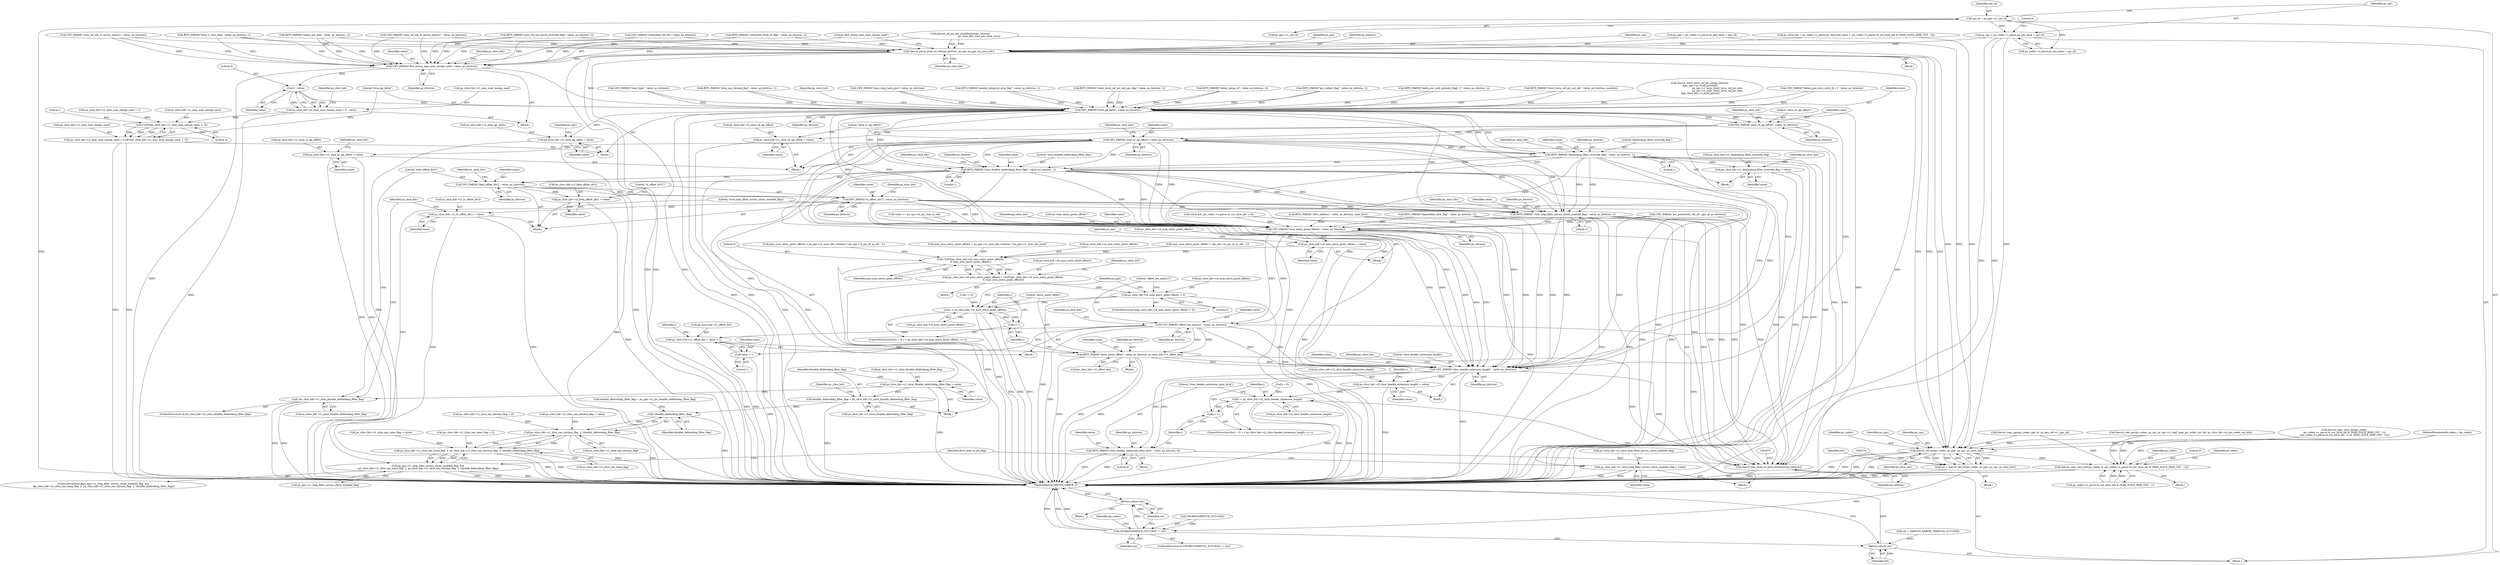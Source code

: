 digraph "0_Android_7c9be319a279654e55a6d757265f88c61a16a4d5@integer" {
"1000276" [label="(Call,ps_sps = ps_codec->s_parse.ps_sps_base + sps_id)"];
"1000271" [label="(Call,sps_id = ps_pps->i1_sps_id)"];
"1001444" [label="(Call,ihevcd_parse_pred_wt_ofst(ps_bitstrm, ps_sps, ps_pps, ps_slice_hdr))"];
"1001449" [label="(Call,UEV_PARSE(\"five_minus_max_num_merge_cand\", value, ps_bitstrm))"];
"1001457" [label="(Call,5 - value)"];
"1001453" [label="(Call,ps_slice_hdr->i1_max_num_merge_cand = 5 - value)"];
"1001464" [label="(Call,CLIP3(ps_slice_hdr->i1_max_num_merge_cand, 1, 5))"];
"1001460" [label="(Call,ps_slice_hdr->i1_max_num_merge_cand = CLIP3(ps_slice_hdr->i1_max_num_merge_cand, 1, 5))"];
"1001470" [label="(Call,SEV_PARSE(\"slice_qp_delta\", value, ps_bitstrm))"];
"1001474" [label="(Call,ps_slice_hdr->i1_slice_qp_delta = value)"];
"1001484" [label="(Call,SEV_PARSE(\"slice_cb_qp_offset\", value, ps_bitstrm))"];
"1001488" [label="(Call,ps_slice_hdr->i1_slice_cb_qp_offset = value)"];
"1001493" [label="(Call,SEV_PARSE(\"slice_cr_qp_offset\", value, ps_bitstrm))"];
"1001497" [label="(Call,ps_slice_hdr->i1_slice_cr_qp_offset = value)"];
"1001543" [label="(Call,BITS_PARSE(\"deblocking_filter_override_flag\", value, ps_bitstrm, 1))"];
"1001548" [label="(Call,ps_slice_hdr->i1_deblocking_filter_override_flag = value)"];
"1001558" [label="(Call,BITS_PARSE(\"slice_disable_deblocking_filter_flag\", value, ps_bitstrm, 1))"];
"1001563" [label="(Call,ps_slice_hdr->i1_slice_disable_deblocking_filter_flag = value)"];
"1001568" [label="(Call,disable_deblocking_filter_flag = ps_slice_hdr->i1_slice_disable_deblocking_filter_flag)"];
"1001617" [label="(Call,!disable_deblocking_filter_flag)"];
"1001613" [label="(Call,ps_slice_hdr->i1_slice_sao_chroma_flag  || !disable_deblocking_filter_flag)"];
"1001609" [label="(Call,ps_slice_hdr->i1_slice_sao_luma_flag  ||  ps_slice_hdr->i1_slice_sao_chroma_flag  || !disable_deblocking_filter_flag)"];
"1001605" [label="(Call,ps_pps->i1_loop_filter_across_slices_enabled_flag  &&\n (ps_slice_hdr->i1_slice_sao_luma_flag  ||  ps_slice_hdr->i1_slice_sao_chroma_flag  || !disable_deblocking_filter_flag))"];
"1001574" [label="(Call,!ps_slice_hdr->i1_slice_disable_deblocking_filter_flag)"];
"1001579" [label="(Call,SEV_PARSE(\"beta_offset_div2\", value, ps_bitstrm))"];
"1001583" [label="(Call,ps_slice_hdr->i1_beta_offset_div2 = value)"];
"1001588" [label="(Call,SEV_PARSE(\"tc_offset_div2\", value, ps_bitstrm))"];
"1001592" [label="(Call,ps_slice_hdr->i1_tc_offset_div2 = value)"];
"1001620" [label="(Call,BITS_PARSE(\"slice_loop_filter_across_slices_enabled_flag\", value, ps_bitstrm, 1))"];
"1001625" [label="(Call,ps_slice_hdr->i1_slice_loop_filter_across_slices_enabled_flag = value)"];
"1001937" [label="(Call,UEV_PARSE(\"num_entry_point_offsets\", value, ps_bitstrm))"];
"1001941" [label="(Call,ps_slice_hdr->i4_num_entry_point_offsets = value)"];
"1001996" [label="(Call,CLIP3(ps_slice_hdr->i4_num_entry_point_offsets,\n 0, max_num_entry_point_offsets))"];
"1001992" [label="(Call,ps_slice_hdr->i4_num_entry_point_offsets = CLIP3(ps_slice_hdr->i4_num_entry_point_offsets,\n 0, max_num_entry_point_offsets))"];
"1002003" [label="(Call,ps_slice_hdr->i4_num_entry_point_offsets > 0)"];
"1002024" [label="(Call,i < ps_slice_hdr->i4_num_entry_point_offsets)"];
"1002029" [label="(Call,i++)"];
"1002009" [label="(Call,UEV_PARSE(\"offset_len_minus1\", value, ps_bitstrm))"];
"1002013" [label="(Call,ps_slice_hdr->i1_offset_len = value + 1)"];
"1002032" [label="(Call,BITS_PARSE(\"entry_point_offset\", value, ps_bitstrm, ps_slice_hdr->i1_offset_len))"];
"1002044" [label="(Call,UEV_PARSE(\"slice_header_extension_length\", value, ps_bitstrm))"];
"1002048" [label="(Call,ps_slice_hdr->i2_slice_header_extension_length = value)"];
"1002057" [label="(Call,i < ps_slice_hdr->i2_slice_header_extension_length)"];
"1002062" [label="(Call,i++)"];
"1002065" [label="(Call,BITS_PARSE(\"slice_header_extension_data_byte\", value, ps_bitstrm, 8))"];
"1002070" [label="(Call,ihevcd_bits_flush_to_byte_boundary(ps_bitstrm))"];
"1002017" [label="(Call,value + 1)"];
"1002266" [label="(Call,ihevcd_ref_list(ps_codec, ps_pps, ps_sps, ps_slice_hdr))"];
"1002264" [label="(Call,ret = ihevcd_ref_list(ps_codec, ps_pps, ps_sps, ps_slice_hdr))"];
"1002272" [label="(Call,(WORD32)IHEVCD_SUCCESS != ret)"];
"1002278" [label="(Return,return ret;)"];
"1002683" [label="(Return,return ret;)"];
"1002583" [label="(Call,ihevcd_copy_slice_hdr(ps_codec, 0, (ps_codec->s_parse.i4_cur_slice_idx & (MAX_SLICE_HDR_CNT - 1))))"];
"1001498" [label="(Call,ps_slice_hdr->i1_slice_cr_qp_offset)"];
"1000594" [label="(Call,UEV_PARSE(\"slice_type\", value, ps_bitstrm))"];
"1001132" [label="(Call,BITS_PARSE(\"slice_sao_chroma_flag\", value, ps_bitstrm, 1))"];
"1002044" [label="(Call,UEV_PARSE(\"slice_header_extension_length\", value, ps_bitstrm))"];
"1002031" [label="(Block,)"];
"1001997" [label="(Call,ps_slice_hdr->i4_num_entry_point_offsets)"];
"1001561" [label="(Identifier,ps_bitstrm)"];
"1001993" [label="(Call,ps_slice_hdr->i4_num_entry_point_offsets)"];
"1001945" [label="(Identifier,value)"];
"1002271" [label="(ControlStructure,if ((WORD32)IHEVCD_SUCCESS != ret))"];
"1001483" [label="(Block,)"];
"1002046" [label="(Identifier,value)"];
"1001454" [label="(Call,ps_slice_hdr->i1_max_num_merge_cand)"];
"1001484" [label="(Call,SEV_PARSE(\"slice_cb_qp_offset\", value, ps_bitstrm))"];
"1000556" [label="(Block,)"];
"1001451" [label="(Identifier,value)"];
"1001496" [label="(Identifier,ps_bitstrm)"];
"1002272" [label="(Call,(WORD32)IHEVCD_SUCCESS != ret)"];
"1001448" [label="(Identifier,ps_slice_hdr)"];
"1001476" [label="(Identifier,ps_slice_hdr)"];
"1000134" [label="(Call,ret = (IHEVCD_ERROR_T)IHEVCD_SUCCESS)"];
"1001560" [label="(Identifier,value)"];
"1001112" [label="(Call,ps_slice_hdr->i1_slice_sao_chroma_flag = 0)"];
"1001627" [label="(Identifier,ps_slice_hdr)"];
"1002048" [label="(Call,ps_slice_hdr->i2_slice_header_extension_length = value)"];
"1001563" [label="(Call,ps_slice_hdr->i1_slice_disable_deblocking_filter_flag = value)"];
"1002050" [label="(Identifier,ps_slice_hdr)"];
"1002264" [label="(Call,ret = ihevcd_ref_list(ps_codec, ps_pps, ps_sps, ps_slice_hdr))"];
"1000265" [label="(Call,ihevcd_copy_pps(ps_codec, pps_id, ps_pps_ref->i1_pps_id))"];
"1001291" [label="(Call,ihevcd_ref_pic_list_modification(ps_bitstrm,\n                                                 ps_slice_hdr, num_poc_total_curr))"];
"1002032" [label="(Call,BITS_PARSE(\"entry_point_offset\", value, ps_bitstrm, ps_slice_hdr->i1_offset_len))"];
"1002066" [label="(Literal,\"slice_header_extension_data_byte\")"];
"1001617" [label="(Call,!disable_deblocking_filter_flag)"];
"1002014" [label="(Call,ps_slice_hdr->i1_offset_len)"];
"1001543" [label="(Call,BITS_PARSE(\"deblocking_filter_override_flag\", value, ps_bitstrm, 1))"];
"1002058" [label="(Identifier,i)"];
"1001592" [label="(Call,ps_slice_hdr->i1_tc_offset_div2 = value)"];
"1001940" [label="(Identifier,ps_bitstrm)"];
"1001633" [label="(Identifier,first_slice_in_pic_flag)"];
"1001318" [label="(Call,BITS_PARSE(\"mvd_l1_zero_flag\", value, ps_bitstrm, 1))"];
"1002263" [label="(Block,)"];
"1001559" [label="(Literal,\"slice_disable_deblocking_filter_flag\")"];
"1002047" [label="(Identifier,ps_bitstrm)"];
"1002065" [label="(Call,BITS_PARSE(\"slice_header_extension_data_byte\", value, ps_bitstrm, 8))"];
"1001674" [label="(Call,ihevcd_calc_poc(ps_codec, ps_nal, ps_sps->i1_log2_max_pic_order_cnt_lsb, ps_slice_hdr->i4_pic_order_cnt_lsb))"];
"1001471" [label="(Literal,\"slice_qp_delta\")"];
"1002021" [label="(Call,i = 0)"];
"1002018" [label="(Identifier,value)"];
"1001449" [label="(Call,UEV_PARSE(\"five_minus_max_num_merge_cand\", value, ps_bitstrm))"];
"1001587" [label="(Identifier,value)"];
"1002276" [label="(Identifier,ret)"];
"1001613" [label="(Call,ps_slice_hdr->i1_slice_sao_chroma_flag  || !disable_deblocking_filter_flag)"];
"1001582" [label="(Identifier,ps_bitstrm)"];
"1001184" [label="(Block,)"];
"1001475" [label="(Call,ps_slice_hdr->i1_slice_qp_delta)"];
"1001501" [label="(Identifier,value)"];
"1001465" [label="(Call,ps_slice_hdr->i1_max_num_merge_cand)"];
"1002034" [label="(Identifier,value)"];
"1001444" [label="(Call,ihevcd_parse_pred_wt_ofst(ps_bitstrm, ps_sps, ps_pps, ps_slice_hdr))"];
"1000130" [label="(MethodParameterIn,codec_t *ps_codec)"];
"1001462" [label="(Identifier,ps_slice_hdr)"];
"1001445" [label="(Identifier,ps_bitstrm)"];
"1000222" [label="(Call,ps_pps = ps_codec->s_parse.ps_pps_base + pps_id)"];
"1000859" [label="(Call,UEV_PARSE(\"num_long_term_pics\", value, ps_bitstrm))"];
"1001549" [label="(Call,ps_slice_hdr->i1_deblocking_filter_override_flag)"];
"1001583" [label="(Call,ps_slice_hdr->i1_beta_offset_div2 = value)"];
"1001493" [label="(Call,SEV_PARSE(\"slice_cr_qp_offset\", value, ps_bitstrm))"];
"1001609" [label="(Call,ps_slice_hdr->i1_slice_sao_luma_flag  ||  ps_slice_hdr->i1_slice_sao_chroma_flag  || !disable_deblocking_filter_flag)"];
"1001584" [label="(Call,ps_slice_hdr->i1_beta_offset_div2)"];
"1002269" [label="(Identifier,ps_sps)"];
"1002045" [label="(Literal,\"slice_header_extension_length\")"];
"1001453" [label="(Call,ps_slice_hdr->i1_max_num_merge_cand = 5 - value)"];
"1000399" [label="(Call,ps_slice_hdr = ps_codec->s_parse.ps_slice_hdr_base + (ps_codec->s_parse.i4_cur_slice_idx & (MAX_SLICE_HDR_CNT - 1)))"];
"1001481" [label="(Identifier,ps_pps)"];
"1001946" [label="(Block,)"];
"1002070" [label="(Call,ihevcd_bits_flush_to_byte_boundary(ps_bitstrm))"];
"1002026" [label="(Call,ps_slice_hdr->i4_num_entry_point_offsets)"];
"1002002" [label="(ControlStructure,if(ps_slice_hdr->i4_num_entry_point_offsets > 0))"];
"1002029" [label="(Call,i++)"];
"1002012" [label="(Identifier,ps_bitstrm)"];
"1001487" [label="(Identifier,ps_bitstrm)"];
"1001097" [label="(Call,BITS_PARSE(\"enable_temporal_mvp_flag\", value, ps_bitstrm, 1))"];
"1001594" [label="(Identifier,ps_slice_hdr)"];
"1002017" [label="(Call,value + 1)"];
"1002267" [label="(Identifier,ps_codec)"];
"1001470" [label="(Call,SEV_PARSE(\"slice_qp_delta\", value, ps_bitstrm))"];
"1001943" [label="(Identifier,ps_slice_hdr)"];
"1001555" [label="(Identifier,ps_slice_hdr)"];
"1001985" [label="(Call,max_num_entry_point_offsets = (ps_sps->i2_pic_ht_in_ctb - 1))"];
"1001557" [label="(Block,)"];
"1002005" [label="(Identifier,ps_slice_hdr)"];
"1001938" [label="(Literal,\"num_entry_point_offsets\")"];
"1001548" [label="(Call,ps_slice_hdr->i1_deblocking_filter_override_flag = value)"];
"1001951" [label="(Identifier,ps_pps)"];
"1001580" [label="(Literal,\"beta_offset_div2\")"];
"1001937" [label="(Call,UEV_PARSE(\"num_entry_point_offsets\", value, ps_bitstrm))"];
"1001552" [label="(Identifier,value)"];
"1002009" [label="(Call,UEV_PARSE(\"offset_len_minus1\", value, ps_bitstrm))"];
"1001618" [label="(Identifier,disable_deblocking_filter_flag)"];
"1002270" [label="(Identifier,ps_slice_hdr)"];
"1001499" [label="(Identifier,ps_slice_hdr)"];
"1001546" [label="(Identifier,ps_bitstrm)"];
"1001544" [label="(Literal,\"deblocking_filter_override_flag\")"];
"1000276" [label="(Call,ps_sps = ps_codec->s_parse.ps_sps_base + sps_id)"];
"1002064" [label="(Block,)"];
"1000696" [label="(Call,BITS_PARSE(\"short_term_ref_pic_set_sps_flag\", value, ps_bitstrm, 1))"];
"1002030" [label="(Identifier,i)"];
"1001942" [label="(Call,ps_slice_hdr->i4_num_entry_point_offsets)"];
"1001996" [label="(Call,CLIP3(ps_slice_hdr->i4_num_entry_point_offsets,\n 0, max_num_entry_point_offsets))"];
"1002053" [label="(ControlStructure,for(i = 0; i < ps_slice_hdr->i2_slice_header_extension_length; i++))"];
"1000210" [label="(Call,UEV_PARSE(\"pic_parameter_set_id\", pps_id, ps_bitstrm))"];
"1001474" [label="(Call,ps_slice_hdr->i1_slice_qp_delta = value)"];
"1002010" [label="(Literal,\"offset_len_minus1\")"];
"1001492" [label="(Identifier,value)"];
"1002265" [label="(Identifier,ret)"];
"1001473" [label="(Identifier,ps_bitstrm)"];
"1002033" [label="(Literal,\"entry_point_offset\")"];
"1001547" [label="(Literal,1)"];
"1001591" [label="(Identifier,ps_bitstrm)"];
"1002273" [label="(Call,(WORD32)IHEVCD_SUCCESS)"];
"1002008" [label="(Block,)"];
"1001450" [label="(Literal,\"five_minus_max_num_merge_cand\")"];
"1001606" [label="(Call,ps_pps->i1_loop_filter_across_slices_enabled_flag)"];
"1001107" [label="(Call,ps_slice_hdr->i1_slice_sao_luma_flag = 0)"];
"1001624" [label="(Literal,1)"];
"1000278" [label="(Call,ps_codec->s_parse.ps_sps_base + sps_id)"];
"1001626" [label="(Call,ps_slice_hdr->i1_slice_loop_filter_across_slices_enabled_flag)"];
"1002068" [label="(Identifier,ps_bitstrm)"];
"1001200" [label="(Call,UEV_PARSE(\"num_ref_idx_l0_active_minus1\", value, ps_bitstrm))"];
"1001185" [label="(Call,BITS_PARSE(\"num_ref_idx_active_override_flag\", value, ps_bitstrm, 1))"];
"1001574" [label="(Call,!ps_slice_hdr->i1_slice_disable_deblocking_filter_flag)"];
"1000661" [label="(Call,BITS_PARSE(\"colour_plane_id\", value, ps_bitstrm, 2))"];
"1001490" [label="(Identifier,ps_slice_hdr)"];
"1002583" [label="(Call,ihevcd_copy_slice_hdr(ps_codec, 0, (ps_codec->s_parse.i4_cur_slice_idx & (MAX_SLICE_HDR_CNT - 1))))"];
"1001569" [label="(Identifier,disable_deblocking_filter_flag)"];
"1001127" [label="(Call,ps_slice_hdr->i1_slice_sao_luma_flag = value)"];
"1002003" [label="(Call,ps_slice_hdr->i4_num_entry_point_offsets > 0)"];
"1001625" [label="(Call,ps_slice_hdr->i1_slice_loop_filter_across_slices_enabled_flag = value)"];
"1001402" [label="(Call,UEV_PARSE(\"collocated_ref_idx\", value, ps_bitstrm))"];
"1001585" [label="(Identifier,ps_slice_hdr)"];
"1000639" [label="(Call,BITS_PARSE(\"pic_output_flag\", value, ps_bitstrm, 1))"];
"1002057" [label="(Call,i < ps_slice_hdr->i2_slice_header_extension_length)"];
"1002683" [label="(Return,return ret;)"];
"1002268" [label="(Identifier,ps_pps)"];
"1002684" [label="(Identifier,ret)"];
"1002001" [label="(Identifier,max_num_entry_point_offsets)"];
"1002013" [label="(Call,ps_slice_hdr->i1_offset_len = value + 1)"];
"1002036" [label="(Call,ps_slice_hdr->i1_offset_len)"];
"1002266" [label="(Call,ihevcd_ref_list(ps_codec, ps_pps, ps_sps, ps_slice_hdr))"];
"1002011" [label="(Identifier,value)"];
"1001620" [label="(Call,BITS_PARSE(\"slice_loop_filter_across_slices_enabled_flag\", value, ps_bitstrm, 1))"];
"1002035" [label="(Identifier,ps_bitstrm)"];
"1001459" [label="(Identifier,value)"];
"1001570" [label="(Call,ps_slice_hdr->i1_slice_disable_deblocking_filter_flag)"];
"1001604" [label="(ControlStructure,if(ps_pps->i1_loop_filter_across_slices_enabled_flag  &&\n (ps_slice_hdr->i1_slice_sao_luma_flag  ||  ps_slice_hdr->i1_slice_sao_chroma_flag  || !disable_deblocking_filter_flag)))"];
"1002004" [label="(Call,ps_slice_hdr->i4_num_entry_point_offsets)"];
"1002586" [label="(Call,ps_codec->s_parse.i4_cur_slice_idx & (MAX_SLICE_HDR_CNT - 1))"];
"1001452" [label="(Identifier,ps_bitstrm)"];
"1000987" [label="(Call,BITS_PARSE(\"delta_poc_msb_present_flag[ i ]\", value, ps_bitstrm, 1))"];
"1002279" [label="(Identifier,ret)"];
"1002574" [label="(Block,)"];
"1001455" [label="(Identifier,ps_slice_hdr)"];
"1000530" [label="(Call,BITS_PARSE(\"slice_address\", value, ps_bitstrm, num_bits))"];
"1002043" [label="(Block,)"];
"1001588" [label="(Call,SEV_PARSE(\"tc_offset_div2\", value, ps_bitstrm))"];
"1000273" [label="(Call,ps_pps->i1_sps_id)"];
"1001550" [label="(Identifier,ps_slice_hdr)"];
"1001446" [label="(Identifier,ps_sps)"];
"1002000" [label="(Literal,0)"];
"1001589" [label="(Literal,\"tc_offset_div2\")"];
"1002597" [label="(Identifier,ps_codec)"];
"1000277" [label="(Identifier,ps_sps)"];
"1001593" [label="(Call,ps_slice_hdr->i1_tc_offset_div2)"];
"1002007" [label="(Literal,0)"];
"1002071" [label="(Identifier,ps_bitstrm)"];
"1002063" [label="(Identifier,i)"];
"1002055" [label="(Identifier,i)"];
"1001564" [label="(Call,ps_slice_hdr->i1_slice_disable_deblocking_filter_flag)"];
"1002067" [label="(Identifier,value)"];
"1001941" [label="(Call,ps_slice_hdr->i4_num_entry_point_offsets = value)"];
"1002584" [label="(Identifier,ps_codec)"];
"1001469" [label="(Literal,5)"];
"1001558" [label="(Call,BITS_PARSE(\"slice_disable_deblocking_filter_flag\", value, ps_bitstrm, 1))"];
"1001575" [label="(Call,ps_slice_hdr->i1_slice_disable_deblocking_filter_flag)"];
"1000539" [label="(Call,value >= ps_sps->i4_pic_size_in_ctb)"];
"1000736" [label="(Call,BITS_PARSE(\"short_term_ref_pic_set_idx\", value, ps_bitstrm, numbits))"];
"1001528" [label="(Call,disable_deblocking_filter_flag = ps_pps->i1_pic_disable_deblocking_filter_flag)"];
"1001629" [label="(Identifier,value)"];
"1001468" [label="(Literal,1)"];
"1001478" [label="(Identifier,value)"];
"1001590" [label="(Identifier,value)"];
"1000271" [label="(Call,sps_id = ps_pps->i1_sps_id)"];
"1001992" [label="(Call,ps_slice_hdr->i4_num_entry_point_offsets = CLIP3(ps_slice_hdr->i4_num_entry_point_offsets,\n 0, max_num_entry_point_offsets))"];
"1002022" [label="(Identifier,i)"];
"1001443" [label="(Block,)"];
"1001622" [label="(Identifier,value)"];
"1001457" [label="(Call,5 - value)"];
"1001619" [label="(Block,)"];
"1001562" [label="(Literal,1)"];
"1001578" [label="(Block,)"];
"1001957" [label="(Call,max_num_entry_point_offsets = ps_pps->i1_num_tile_columns * (ps_sps->i2_pic_ht_in_ctb - 1))"];
"1001504" [label="(Identifier,ps_slice_hdr)"];
"1002024" [label="(Call,i < ps_slice_hdr->i4_num_entry_point_offsets)"];
"1002049" [label="(Call,ps_slice_hdr->i2_slice_header_extension_length)"];
"1001460" [label="(Call,ps_slice_hdr->i1_max_num_merge_cand = CLIP3(ps_slice_hdr->i1_max_num_merge_cand, 1, 5))"];
"1001939" [label="(Identifier,value)"];
"1002062" [label="(Call,i++)"];
"1002278" [label="(Return,return ret;)"];
"1002019" [label="(Literal,1)"];
"1000780" [label="(Call,ihevcd_short_term_ref_pic_set(ps_bitstrm,\n &ps_sps->as_stref_picset[0],\n                                              ps_sps->i1_num_short_term_ref_pic_sets,\n                                              ps_sps->i1_num_short_term_ref_pic_sets,\n &ps_slice_hdr->s_stref_picset))"];
"1001599" [label="(Identifier,ps_slice_hdr)"];
"1001568" [label="(Call,disable_deblocking_filter_flag = ps_slice_hdr->i1_slice_disable_deblocking_filter_flag)"];
"1001542" [label="(Block,)"];
"1002020" [label="(ControlStructure,for(i = 0; i < ps_slice_hdr->i4_num_entry_point_offsets; i++))"];
"1002025" [label="(Identifier,i)"];
"1002069" [label="(Literal,8)"];
"1002054" [label="(Call,i = 0)"];
"1001485" [label="(Literal,\"slice_cb_qp_offset\")"];
"1001565" [label="(Identifier,ps_slice_hdr)"];
"1001579" [label="(Call,SEV_PARSE(\"beta_offset_div2\", value, ps_bitstrm))"];
"1001137" [label="(Call,ps_slice_hdr->i1_slice_sao_chroma_flag = value)"];
"1001486" [label="(Identifier,value)"];
"1000272" [label="(Identifier,sps_id)"];
"1002041" [label="(Identifier,ps_pps)"];
"1001605" [label="(Call,ps_pps->i1_loop_filter_across_slices_enabled_flag  &&\n (ps_slice_hdr->i1_slice_sao_luma_flag  ||  ps_slice_hdr->i1_slice_sao_chroma_flag  || !disable_deblocking_filter_flag))"];
"1000289" [label="(Literal,0)"];
"1001013" [label="(Call,UEV_PARSE(\"delata_poc_msb_cycle_lt[ i ]\", value, ps_bitstrm))"];
"1001497" [label="(Call,ps_slice_hdr->i1_slice_cr_qp_offset = value)"];
"1001567" [label="(Identifier,value)"];
"1001489" [label="(Call,ps_slice_hdr->i1_slice_cb_qp_offset)"];
"1001576" [label="(Identifier,ps_slice_hdr)"];
"1002059" [label="(Call,ps_slice_hdr->i2_slice_header_extension_length)"];
"1001370" [label="(Call,BITS_PARSE(\"collocated_from_l0_flag\", value, ps_bitstrm, 1))"];
"1001338" [label="(Call,BITS_PARSE(\"cabac_init_flag\", value, ps_bitstrm, 1))"];
"1001573" [label="(ControlStructure,if(!ps_slice_hdr->i1_slice_disable_deblocking_filter_flag))"];
"1001472" [label="(Identifier,value)"];
"1001447" [label="(Identifier,ps_pps)"];
"1001623" [label="(Identifier,ps_bitstrm)"];
"1001545" [label="(Identifier,value)"];
"1002052" [label="(Identifier,value)"];
"1001621" [label="(Literal,\"slice_loop_filter_across_slices_enabled_flag\")"];
"1001614" [label="(Call,ps_slice_hdr->i1_slice_sao_chroma_flag)"];
"1002585" [label="(Literal,0)"];
"1001488" [label="(Call,ps_slice_hdr->i1_slice_cb_qp_offset = value)"];
"1002685" [label="(MethodReturn,IHEVCD_ERROR_T)"];
"1000440" [label="(Call,ihevcd_copy_slice_hdr(ps_codec,\n (ps_codec->s_parse.i4_cur_slice_idx & (MAX_SLICE_HDR_CNT - 1)),\n ((ps_codec->s_parse.i4_cur_slice_idx - 1) & (MAX_SLICE_HDR_CNT - 1))))"];
"1001494" [label="(Literal,\"slice_cr_qp_offset\")"];
"1000424" [label="(Call,BITS_PARSE(\"dependent_slice_flag\", value, ps_bitstrm, 1))"];
"1001610" [label="(Call,ps_slice_hdr->i1_slice_sao_luma_flag)"];
"1001581" [label="(Identifier,value)"];
"1001218" [label="(Call,UEV_PARSE(\"num_ref_idx_l1_active_minus1\", value, ps_bitstrm))"];
"1001461" [label="(Call,ps_slice_hdr->i1_max_num_merge_cand)"];
"1002282" [label="(Identifier,ps_codec)"];
"1001936" [label="(Block,)"];
"1002015" [label="(Identifier,ps_slice_hdr)"];
"1001464" [label="(Call,CLIP3(ps_slice_hdr->i1_max_num_merge_cand, 1, 5))"];
"1001142" [label="(Call,ps_slice_hdr->i1_max_num_merge_cand = 1)"];
"1001974" [label="(Call,max_num_entry_point_offsets = ps_pps->i1_num_tile_columns * ps_pps->i1_num_tile_rows)"];
"1001495" [label="(Identifier,value)"];
"1001596" [label="(Identifier,value)"];
"1001458" [label="(Literal,5)"];
"1000132" [label="(Block,)"];
"1000430" [label="(Call,value && (ps_codec->s_parse.i4_cur_slice_idx > 0))"];
"1002277" [label="(Block,)"];
"1000276" -> "1000132"  [label="AST: "];
"1000276" -> "1000278"  [label="CFG: "];
"1000277" -> "1000276"  [label="AST: "];
"1000278" -> "1000276"  [label="AST: "];
"1000289" -> "1000276"  [label="CFG: "];
"1000276" -> "1002685"  [label="DDG: "];
"1000276" -> "1002685"  [label="DDG: "];
"1000271" -> "1000276"  [label="DDG: "];
"1000276" -> "1001444"  [label="DDG: "];
"1000276" -> "1002266"  [label="DDG: "];
"1000271" -> "1000132"  [label="AST: "];
"1000271" -> "1000273"  [label="CFG: "];
"1000272" -> "1000271"  [label="AST: "];
"1000273" -> "1000271"  [label="AST: "];
"1000277" -> "1000271"  [label="CFG: "];
"1000271" -> "1002685"  [label="DDG: "];
"1000271" -> "1000278"  [label="DDG: "];
"1001444" -> "1001443"  [label="AST: "];
"1001444" -> "1001448"  [label="CFG: "];
"1001445" -> "1001444"  [label="AST: "];
"1001446" -> "1001444"  [label="AST: "];
"1001447" -> "1001444"  [label="AST: "];
"1001448" -> "1001444"  [label="AST: "];
"1001450" -> "1001444"  [label="CFG: "];
"1001444" -> "1002685"  [label="DDG: "];
"1001444" -> "1002685"  [label="DDG: "];
"1001444" -> "1002685"  [label="DDG: "];
"1001444" -> "1002685"  [label="DDG: "];
"1001218" -> "1001444"  [label="DDG: "];
"1001402" -> "1001444"  [label="DDG: "];
"1001185" -> "1001444"  [label="DDG: "];
"1001370" -> "1001444"  [label="DDG: "];
"1001318" -> "1001444"  [label="DDG: "];
"1001338" -> "1001444"  [label="DDG: "];
"1001200" -> "1001444"  [label="DDG: "];
"1001291" -> "1001444"  [label="DDG: "];
"1001291" -> "1001444"  [label="DDG: "];
"1000222" -> "1001444"  [label="DDG: "];
"1000399" -> "1001444"  [label="DDG: "];
"1001444" -> "1001449"  [label="DDG: "];
"1001444" -> "1002266"  [label="DDG: "];
"1001444" -> "1002266"  [label="DDG: "];
"1001444" -> "1002266"  [label="DDG: "];
"1001449" -> "1001184"  [label="AST: "];
"1001449" -> "1001452"  [label="CFG: "];
"1001450" -> "1001449"  [label="AST: "];
"1001451" -> "1001449"  [label="AST: "];
"1001452" -> "1001449"  [label="AST: "];
"1001455" -> "1001449"  [label="CFG: "];
"1001449" -> "1002685"  [label="DDG: "];
"1001200" -> "1001449"  [label="DDG: "];
"1001200" -> "1001449"  [label="DDG: "];
"1001402" -> "1001449"  [label="DDG: "];
"1001402" -> "1001449"  [label="DDG: "];
"1001338" -> "1001449"  [label="DDG: "];
"1001338" -> "1001449"  [label="DDG: "];
"1001218" -> "1001449"  [label="DDG: "];
"1001218" -> "1001449"  [label="DDG: "];
"1001318" -> "1001449"  [label="DDG: "];
"1001318" -> "1001449"  [label="DDG: "];
"1001185" -> "1001449"  [label="DDG: "];
"1001185" -> "1001449"  [label="DDG: "];
"1001370" -> "1001449"  [label="DDG: "];
"1001370" -> "1001449"  [label="DDG: "];
"1001291" -> "1001449"  [label="DDG: "];
"1001449" -> "1001457"  [label="DDG: "];
"1001449" -> "1001470"  [label="DDG: "];
"1001457" -> "1001453"  [label="AST: "];
"1001457" -> "1001459"  [label="CFG: "];
"1001458" -> "1001457"  [label="AST: "];
"1001459" -> "1001457"  [label="AST: "];
"1001453" -> "1001457"  [label="CFG: "];
"1001457" -> "1001453"  [label="DDG: "];
"1001457" -> "1001453"  [label="DDG: "];
"1001457" -> "1001470"  [label="DDG: "];
"1001453" -> "1001184"  [label="AST: "];
"1001454" -> "1001453"  [label="AST: "];
"1001462" -> "1001453"  [label="CFG: "];
"1001453" -> "1002685"  [label="DDG: "];
"1001453" -> "1001464"  [label="DDG: "];
"1001464" -> "1001460"  [label="AST: "];
"1001464" -> "1001469"  [label="CFG: "];
"1001465" -> "1001464"  [label="AST: "];
"1001468" -> "1001464"  [label="AST: "];
"1001469" -> "1001464"  [label="AST: "];
"1001460" -> "1001464"  [label="CFG: "];
"1001464" -> "1001460"  [label="DDG: "];
"1001464" -> "1001460"  [label="DDG: "];
"1001464" -> "1001460"  [label="DDG: "];
"1001142" -> "1001464"  [label="DDG: "];
"1001460" -> "1000556"  [label="AST: "];
"1001461" -> "1001460"  [label="AST: "];
"1001471" -> "1001460"  [label="CFG: "];
"1001460" -> "1002685"  [label="DDG: "];
"1001460" -> "1002685"  [label="DDG: "];
"1001470" -> "1000556"  [label="AST: "];
"1001470" -> "1001473"  [label="CFG: "];
"1001471" -> "1001470"  [label="AST: "];
"1001472" -> "1001470"  [label="AST: "];
"1001473" -> "1001470"  [label="AST: "];
"1001476" -> "1001470"  [label="CFG: "];
"1001470" -> "1002685"  [label="DDG: "];
"1001470" -> "1002685"  [label="DDG: "];
"1000859" -> "1001470"  [label="DDG: "];
"1000859" -> "1001470"  [label="DDG: "];
"1000987" -> "1001470"  [label="DDG: "];
"1000987" -> "1001470"  [label="DDG: "];
"1000594" -> "1001470"  [label="DDG: "];
"1000594" -> "1001470"  [label="DDG: "];
"1000736" -> "1001470"  [label="DDG: "];
"1000736" -> "1001470"  [label="DDG: "];
"1000639" -> "1001470"  [label="DDG: "];
"1000639" -> "1001470"  [label="DDG: "];
"1000661" -> "1001470"  [label="DDG: "];
"1000661" -> "1001470"  [label="DDG: "];
"1000696" -> "1001470"  [label="DDG: "];
"1000696" -> "1001470"  [label="DDG: "];
"1001097" -> "1001470"  [label="DDG: "];
"1001097" -> "1001470"  [label="DDG: "];
"1001132" -> "1001470"  [label="DDG: "];
"1001132" -> "1001470"  [label="DDG: "];
"1001013" -> "1001470"  [label="DDG: "];
"1001013" -> "1001470"  [label="DDG: "];
"1000780" -> "1001470"  [label="DDG: "];
"1001470" -> "1001474"  [label="DDG: "];
"1001470" -> "1001484"  [label="DDG: "];
"1001470" -> "1001484"  [label="DDG: "];
"1001470" -> "1001543"  [label="DDG: "];
"1001470" -> "1001543"  [label="DDG: "];
"1001470" -> "1001558"  [label="DDG: "];
"1001470" -> "1001558"  [label="DDG: "];
"1001470" -> "1001620"  [label="DDG: "];
"1001470" -> "1001620"  [label="DDG: "];
"1001470" -> "1001937"  [label="DDG: "];
"1001470" -> "1001937"  [label="DDG: "];
"1001470" -> "1002044"  [label="DDG: "];
"1001470" -> "1002044"  [label="DDG: "];
"1001470" -> "1002070"  [label="DDG: "];
"1001474" -> "1000556"  [label="AST: "];
"1001474" -> "1001478"  [label="CFG: "];
"1001475" -> "1001474"  [label="AST: "];
"1001478" -> "1001474"  [label="AST: "];
"1001481" -> "1001474"  [label="CFG: "];
"1001474" -> "1002685"  [label="DDG: "];
"1001474" -> "1002685"  [label="DDG: "];
"1001484" -> "1001483"  [label="AST: "];
"1001484" -> "1001487"  [label="CFG: "];
"1001485" -> "1001484"  [label="AST: "];
"1001486" -> "1001484"  [label="AST: "];
"1001487" -> "1001484"  [label="AST: "];
"1001490" -> "1001484"  [label="CFG: "];
"1001484" -> "1002685"  [label="DDG: "];
"1001484" -> "1001488"  [label="DDG: "];
"1001484" -> "1001493"  [label="DDG: "];
"1001484" -> "1001493"  [label="DDG: "];
"1001488" -> "1001483"  [label="AST: "];
"1001488" -> "1001492"  [label="CFG: "];
"1001489" -> "1001488"  [label="AST: "];
"1001492" -> "1001488"  [label="AST: "];
"1001494" -> "1001488"  [label="CFG: "];
"1001488" -> "1002685"  [label="DDG: "];
"1001493" -> "1001483"  [label="AST: "];
"1001493" -> "1001496"  [label="CFG: "];
"1001494" -> "1001493"  [label="AST: "];
"1001495" -> "1001493"  [label="AST: "];
"1001496" -> "1001493"  [label="AST: "];
"1001499" -> "1001493"  [label="CFG: "];
"1001493" -> "1002685"  [label="DDG: "];
"1001493" -> "1002685"  [label="DDG: "];
"1001493" -> "1001497"  [label="DDG: "];
"1001493" -> "1001543"  [label="DDG: "];
"1001493" -> "1001543"  [label="DDG: "];
"1001493" -> "1001558"  [label="DDG: "];
"1001493" -> "1001558"  [label="DDG: "];
"1001493" -> "1001620"  [label="DDG: "];
"1001493" -> "1001620"  [label="DDG: "];
"1001493" -> "1001937"  [label="DDG: "];
"1001493" -> "1001937"  [label="DDG: "];
"1001493" -> "1002044"  [label="DDG: "];
"1001493" -> "1002044"  [label="DDG: "];
"1001493" -> "1002070"  [label="DDG: "];
"1001497" -> "1001483"  [label="AST: "];
"1001497" -> "1001501"  [label="CFG: "];
"1001498" -> "1001497"  [label="AST: "];
"1001501" -> "1001497"  [label="AST: "];
"1001504" -> "1001497"  [label="CFG: "];
"1001497" -> "1002685"  [label="DDG: "];
"1001497" -> "1002685"  [label="DDG: "];
"1001543" -> "1001542"  [label="AST: "];
"1001543" -> "1001547"  [label="CFG: "];
"1001544" -> "1001543"  [label="AST: "];
"1001545" -> "1001543"  [label="AST: "];
"1001546" -> "1001543"  [label="AST: "];
"1001547" -> "1001543"  [label="AST: "];
"1001550" -> "1001543"  [label="CFG: "];
"1001543" -> "1002685"  [label="DDG: "];
"1001543" -> "1002685"  [label="DDG: "];
"1001543" -> "1001548"  [label="DDG: "];
"1001543" -> "1001558"  [label="DDG: "];
"1001543" -> "1001558"  [label="DDG: "];
"1001543" -> "1001620"  [label="DDG: "];
"1001543" -> "1001620"  [label="DDG: "];
"1001543" -> "1001937"  [label="DDG: "];
"1001543" -> "1001937"  [label="DDG: "];
"1001543" -> "1002044"  [label="DDG: "];
"1001543" -> "1002044"  [label="DDG: "];
"1001543" -> "1002070"  [label="DDG: "];
"1001548" -> "1001542"  [label="AST: "];
"1001548" -> "1001552"  [label="CFG: "];
"1001549" -> "1001548"  [label="AST: "];
"1001552" -> "1001548"  [label="AST: "];
"1001555" -> "1001548"  [label="CFG: "];
"1001548" -> "1002685"  [label="DDG: "];
"1001548" -> "1002685"  [label="DDG: "];
"1001558" -> "1001557"  [label="AST: "];
"1001558" -> "1001562"  [label="CFG: "];
"1001559" -> "1001558"  [label="AST: "];
"1001560" -> "1001558"  [label="AST: "];
"1001561" -> "1001558"  [label="AST: "];
"1001562" -> "1001558"  [label="AST: "];
"1001565" -> "1001558"  [label="CFG: "];
"1001558" -> "1002685"  [label="DDG: "];
"1001558" -> "1002685"  [label="DDG: "];
"1001558" -> "1001563"  [label="DDG: "];
"1001558" -> "1001579"  [label="DDG: "];
"1001558" -> "1001579"  [label="DDG: "];
"1001558" -> "1001620"  [label="DDG: "];
"1001558" -> "1001620"  [label="DDG: "];
"1001558" -> "1001937"  [label="DDG: "];
"1001558" -> "1001937"  [label="DDG: "];
"1001558" -> "1002044"  [label="DDG: "];
"1001558" -> "1002044"  [label="DDG: "];
"1001558" -> "1002070"  [label="DDG: "];
"1001563" -> "1001557"  [label="AST: "];
"1001563" -> "1001567"  [label="CFG: "];
"1001564" -> "1001563"  [label="AST: "];
"1001567" -> "1001563"  [label="AST: "];
"1001569" -> "1001563"  [label="CFG: "];
"1001563" -> "1002685"  [label="DDG: "];
"1001563" -> "1001568"  [label="DDG: "];
"1001563" -> "1001574"  [label="DDG: "];
"1001568" -> "1001557"  [label="AST: "];
"1001568" -> "1001570"  [label="CFG: "];
"1001569" -> "1001568"  [label="AST: "];
"1001570" -> "1001568"  [label="AST: "];
"1001576" -> "1001568"  [label="CFG: "];
"1001568" -> "1002685"  [label="DDG: "];
"1001568" -> "1001617"  [label="DDG: "];
"1001617" -> "1001613"  [label="AST: "];
"1001617" -> "1001618"  [label="CFG: "];
"1001618" -> "1001617"  [label="AST: "];
"1001613" -> "1001617"  [label="CFG: "];
"1001617" -> "1002685"  [label="DDG: "];
"1001617" -> "1001613"  [label="DDG: "];
"1001528" -> "1001617"  [label="DDG: "];
"1001613" -> "1001609"  [label="AST: "];
"1001613" -> "1001614"  [label="CFG: "];
"1001614" -> "1001613"  [label="AST: "];
"1001609" -> "1001613"  [label="CFG: "];
"1001613" -> "1002685"  [label="DDG: "];
"1001613" -> "1002685"  [label="DDG: "];
"1001613" -> "1001609"  [label="DDG: "];
"1001613" -> "1001609"  [label="DDG: "];
"1001112" -> "1001613"  [label="DDG: "];
"1001137" -> "1001613"  [label="DDG: "];
"1001609" -> "1001605"  [label="AST: "];
"1001609" -> "1001610"  [label="CFG: "];
"1001610" -> "1001609"  [label="AST: "];
"1001605" -> "1001609"  [label="CFG: "];
"1001609" -> "1002685"  [label="DDG: "];
"1001609" -> "1002685"  [label="DDG: "];
"1001609" -> "1001605"  [label="DDG: "];
"1001609" -> "1001605"  [label="DDG: "];
"1001107" -> "1001609"  [label="DDG: "];
"1001127" -> "1001609"  [label="DDG: "];
"1001605" -> "1001604"  [label="AST: "];
"1001605" -> "1001606"  [label="CFG: "];
"1001606" -> "1001605"  [label="AST: "];
"1001621" -> "1001605"  [label="CFG: "];
"1001633" -> "1001605"  [label="CFG: "];
"1001605" -> "1002685"  [label="DDG: "];
"1001605" -> "1002685"  [label="DDG: "];
"1001605" -> "1002685"  [label="DDG: "];
"1001574" -> "1001573"  [label="AST: "];
"1001574" -> "1001575"  [label="CFG: "];
"1001575" -> "1001574"  [label="AST: "];
"1001580" -> "1001574"  [label="CFG: "];
"1001599" -> "1001574"  [label="CFG: "];
"1001574" -> "1002685"  [label="DDG: "];
"1001574" -> "1002685"  [label="DDG: "];
"1001579" -> "1001578"  [label="AST: "];
"1001579" -> "1001582"  [label="CFG: "];
"1001580" -> "1001579"  [label="AST: "];
"1001581" -> "1001579"  [label="AST: "];
"1001582" -> "1001579"  [label="AST: "];
"1001585" -> "1001579"  [label="CFG: "];
"1001579" -> "1002685"  [label="DDG: "];
"1001579" -> "1001583"  [label="DDG: "];
"1001579" -> "1001588"  [label="DDG: "];
"1001579" -> "1001588"  [label="DDG: "];
"1001583" -> "1001578"  [label="AST: "];
"1001583" -> "1001587"  [label="CFG: "];
"1001584" -> "1001583"  [label="AST: "];
"1001587" -> "1001583"  [label="AST: "];
"1001589" -> "1001583"  [label="CFG: "];
"1001583" -> "1002685"  [label="DDG: "];
"1001588" -> "1001578"  [label="AST: "];
"1001588" -> "1001591"  [label="CFG: "];
"1001589" -> "1001588"  [label="AST: "];
"1001590" -> "1001588"  [label="AST: "];
"1001591" -> "1001588"  [label="AST: "];
"1001594" -> "1001588"  [label="CFG: "];
"1001588" -> "1002685"  [label="DDG: "];
"1001588" -> "1002685"  [label="DDG: "];
"1001588" -> "1001592"  [label="DDG: "];
"1001588" -> "1001620"  [label="DDG: "];
"1001588" -> "1001620"  [label="DDG: "];
"1001588" -> "1001937"  [label="DDG: "];
"1001588" -> "1001937"  [label="DDG: "];
"1001588" -> "1002044"  [label="DDG: "];
"1001588" -> "1002044"  [label="DDG: "];
"1001588" -> "1002070"  [label="DDG: "];
"1001592" -> "1001578"  [label="AST: "];
"1001592" -> "1001596"  [label="CFG: "];
"1001593" -> "1001592"  [label="AST: "];
"1001596" -> "1001592"  [label="AST: "];
"1001599" -> "1001592"  [label="CFG: "];
"1001592" -> "1002685"  [label="DDG: "];
"1001592" -> "1002685"  [label="DDG: "];
"1001620" -> "1001619"  [label="AST: "];
"1001620" -> "1001624"  [label="CFG: "];
"1001621" -> "1001620"  [label="AST: "];
"1001622" -> "1001620"  [label="AST: "];
"1001623" -> "1001620"  [label="AST: "];
"1001624" -> "1001620"  [label="AST: "];
"1001627" -> "1001620"  [label="CFG: "];
"1001620" -> "1002685"  [label="DDG: "];
"1001620" -> "1002685"  [label="DDG: "];
"1001620" -> "1001625"  [label="DDG: "];
"1001620" -> "1001937"  [label="DDG: "];
"1001620" -> "1001937"  [label="DDG: "];
"1001620" -> "1002044"  [label="DDG: "];
"1001620" -> "1002044"  [label="DDG: "];
"1001620" -> "1002070"  [label="DDG: "];
"1001625" -> "1001619"  [label="AST: "];
"1001625" -> "1001629"  [label="CFG: "];
"1001626" -> "1001625"  [label="AST: "];
"1001629" -> "1001625"  [label="AST: "];
"1001633" -> "1001625"  [label="CFG: "];
"1001625" -> "1002685"  [label="DDG: "];
"1001625" -> "1002685"  [label="DDG: "];
"1001937" -> "1001936"  [label="AST: "];
"1001937" -> "1001940"  [label="CFG: "];
"1001938" -> "1001937"  [label="AST: "];
"1001939" -> "1001937"  [label="AST: "];
"1001940" -> "1001937"  [label="AST: "];
"1001943" -> "1001937"  [label="CFG: "];
"1001937" -> "1002685"  [label="DDG: "];
"1000539" -> "1001937"  [label="DDG: "];
"1000430" -> "1001937"  [label="DDG: "];
"1000530" -> "1001937"  [label="DDG: "];
"1000424" -> "1001937"  [label="DDG: "];
"1000210" -> "1001937"  [label="DDG: "];
"1001937" -> "1001941"  [label="DDG: "];
"1001937" -> "1002009"  [label="DDG: "];
"1001937" -> "1002009"  [label="DDG: "];
"1001937" -> "1002044"  [label="DDG: "];
"1001937" -> "1002044"  [label="DDG: "];
"1001937" -> "1002070"  [label="DDG: "];
"1001941" -> "1001936"  [label="AST: "];
"1001941" -> "1001945"  [label="CFG: "];
"1001942" -> "1001941"  [label="AST: "];
"1001945" -> "1001941"  [label="AST: "];
"1001951" -> "1001941"  [label="CFG: "];
"1001941" -> "1002685"  [label="DDG: "];
"1001941" -> "1001996"  [label="DDG: "];
"1001996" -> "1001992"  [label="AST: "];
"1001996" -> "1002001"  [label="CFG: "];
"1001997" -> "1001996"  [label="AST: "];
"1002000" -> "1001996"  [label="AST: "];
"1002001" -> "1001996"  [label="AST: "];
"1001992" -> "1001996"  [label="CFG: "];
"1001996" -> "1002685"  [label="DDG: "];
"1001996" -> "1001992"  [label="DDG: "];
"1001996" -> "1001992"  [label="DDG: "];
"1001996" -> "1001992"  [label="DDG: "];
"1001974" -> "1001996"  [label="DDG: "];
"1001957" -> "1001996"  [label="DDG: "];
"1001985" -> "1001996"  [label="DDG: "];
"1001992" -> "1001946"  [label="AST: "];
"1001993" -> "1001992"  [label="AST: "];
"1002005" -> "1001992"  [label="CFG: "];
"1001992" -> "1002685"  [label="DDG: "];
"1001992" -> "1002003"  [label="DDG: "];
"1002003" -> "1002002"  [label="AST: "];
"1002003" -> "1002007"  [label="CFG: "];
"1002004" -> "1002003"  [label="AST: "];
"1002007" -> "1002003"  [label="AST: "];
"1002010" -> "1002003"  [label="CFG: "];
"1002041" -> "1002003"  [label="CFG: "];
"1002003" -> "1002685"  [label="DDG: "];
"1002003" -> "1002685"  [label="DDG: "];
"1002003" -> "1002024"  [label="DDG: "];
"1002024" -> "1002020"  [label="AST: "];
"1002024" -> "1002026"  [label="CFG: "];
"1002025" -> "1002024"  [label="AST: "];
"1002026" -> "1002024"  [label="AST: "];
"1002033" -> "1002024"  [label="CFG: "];
"1002041" -> "1002024"  [label="CFG: "];
"1002024" -> "1002685"  [label="DDG: "];
"1002024" -> "1002685"  [label="DDG: "];
"1002024" -> "1002685"  [label="DDG: "];
"1002021" -> "1002024"  [label="DDG: "];
"1002029" -> "1002024"  [label="DDG: "];
"1002024" -> "1002029"  [label="DDG: "];
"1002029" -> "1002020"  [label="AST: "];
"1002029" -> "1002030"  [label="CFG: "];
"1002030" -> "1002029"  [label="AST: "];
"1002025" -> "1002029"  [label="CFG: "];
"1002009" -> "1002008"  [label="AST: "];
"1002009" -> "1002012"  [label="CFG: "];
"1002010" -> "1002009"  [label="AST: "];
"1002011" -> "1002009"  [label="AST: "];
"1002012" -> "1002009"  [label="AST: "];
"1002015" -> "1002009"  [label="CFG: "];
"1002009" -> "1002685"  [label="DDG: "];
"1002009" -> "1002013"  [label="DDG: "];
"1002009" -> "1002017"  [label="DDG: "];
"1002009" -> "1002032"  [label="DDG: "];
"1002009" -> "1002032"  [label="DDG: "];
"1002009" -> "1002044"  [label="DDG: "];
"1002009" -> "1002044"  [label="DDG: "];
"1002009" -> "1002070"  [label="DDG: "];
"1002013" -> "1002008"  [label="AST: "];
"1002013" -> "1002017"  [label="CFG: "];
"1002014" -> "1002013"  [label="AST: "];
"1002017" -> "1002013"  [label="AST: "];
"1002022" -> "1002013"  [label="CFG: "];
"1002013" -> "1002685"  [label="DDG: "];
"1002013" -> "1002685"  [label="DDG: "];
"1002013" -> "1002032"  [label="DDG: "];
"1002032" -> "1002031"  [label="AST: "];
"1002032" -> "1002036"  [label="CFG: "];
"1002033" -> "1002032"  [label="AST: "];
"1002034" -> "1002032"  [label="AST: "];
"1002035" -> "1002032"  [label="AST: "];
"1002036" -> "1002032"  [label="AST: "];
"1002030" -> "1002032"  [label="CFG: "];
"1002032" -> "1002685"  [label="DDG: "];
"1002032" -> "1002685"  [label="DDG: "];
"1002032" -> "1002685"  [label="DDG: "];
"1002032" -> "1002044"  [label="DDG: "];
"1002032" -> "1002044"  [label="DDG: "];
"1002032" -> "1002070"  [label="DDG: "];
"1002044" -> "1002043"  [label="AST: "];
"1002044" -> "1002047"  [label="CFG: "];
"1002045" -> "1002044"  [label="AST: "];
"1002046" -> "1002044"  [label="AST: "];
"1002047" -> "1002044"  [label="AST: "];
"1002050" -> "1002044"  [label="CFG: "];
"1002044" -> "1002685"  [label="DDG: "];
"1000539" -> "1002044"  [label="DDG: "];
"1000430" -> "1002044"  [label="DDG: "];
"1000530" -> "1002044"  [label="DDG: "];
"1000424" -> "1002044"  [label="DDG: "];
"1000210" -> "1002044"  [label="DDG: "];
"1002044" -> "1002048"  [label="DDG: "];
"1002044" -> "1002065"  [label="DDG: "];
"1002044" -> "1002065"  [label="DDG: "];
"1002044" -> "1002070"  [label="DDG: "];
"1002048" -> "1002043"  [label="AST: "];
"1002048" -> "1002052"  [label="CFG: "];
"1002049" -> "1002048"  [label="AST: "];
"1002052" -> "1002048"  [label="AST: "];
"1002055" -> "1002048"  [label="CFG: "];
"1002048" -> "1002685"  [label="DDG: "];
"1002048" -> "1002057"  [label="DDG: "];
"1002057" -> "1002053"  [label="AST: "];
"1002057" -> "1002059"  [label="CFG: "];
"1002058" -> "1002057"  [label="AST: "];
"1002059" -> "1002057"  [label="AST: "];
"1002066" -> "1002057"  [label="CFG: "];
"1002071" -> "1002057"  [label="CFG: "];
"1002057" -> "1002685"  [label="DDG: "];
"1002057" -> "1002685"  [label="DDG: "];
"1002057" -> "1002685"  [label="DDG: "];
"1002054" -> "1002057"  [label="DDG: "];
"1002062" -> "1002057"  [label="DDG: "];
"1002057" -> "1002062"  [label="DDG: "];
"1002062" -> "1002053"  [label="AST: "];
"1002062" -> "1002063"  [label="CFG: "];
"1002063" -> "1002062"  [label="AST: "];
"1002058" -> "1002062"  [label="CFG: "];
"1002065" -> "1002064"  [label="AST: "];
"1002065" -> "1002069"  [label="CFG: "];
"1002066" -> "1002065"  [label="AST: "];
"1002067" -> "1002065"  [label="AST: "];
"1002068" -> "1002065"  [label="AST: "];
"1002069" -> "1002065"  [label="AST: "];
"1002063" -> "1002065"  [label="CFG: "];
"1002065" -> "1002685"  [label="DDG: "];
"1002065" -> "1002685"  [label="DDG: "];
"1002065" -> "1002070"  [label="DDG: "];
"1002070" -> "1000132"  [label="AST: "];
"1002070" -> "1002071"  [label="CFG: "];
"1002071" -> "1002070"  [label="AST: "];
"1002075" -> "1002070"  [label="CFG: "];
"1002070" -> "1002685"  [label="DDG: "];
"1002070" -> "1002685"  [label="DDG: "];
"1000530" -> "1002070"  [label="DDG: "];
"1000424" -> "1002070"  [label="DDG: "];
"1000210" -> "1002070"  [label="DDG: "];
"1002017" -> "1002019"  [label="CFG: "];
"1002018" -> "1002017"  [label="AST: "];
"1002019" -> "1002017"  [label="AST: "];
"1002017" -> "1002685"  [label="DDG: "];
"1002266" -> "1002264"  [label="AST: "];
"1002266" -> "1002270"  [label="CFG: "];
"1002267" -> "1002266"  [label="AST: "];
"1002268" -> "1002266"  [label="AST: "];
"1002269" -> "1002266"  [label="AST: "];
"1002270" -> "1002266"  [label="AST: "];
"1002264" -> "1002266"  [label="CFG: "];
"1002266" -> "1002685"  [label="DDG: "];
"1002266" -> "1002685"  [label="DDG: "];
"1002266" -> "1002685"  [label="DDG: "];
"1002266" -> "1002685"  [label="DDG: "];
"1002266" -> "1002264"  [label="DDG: "];
"1002266" -> "1002264"  [label="DDG: "];
"1002266" -> "1002264"  [label="DDG: "];
"1002266" -> "1002264"  [label="DDG: "];
"1000265" -> "1002266"  [label="DDG: "];
"1000440" -> "1002266"  [label="DDG: "];
"1001674" -> "1002266"  [label="DDG: "];
"1000130" -> "1002266"  [label="DDG: "];
"1000222" -> "1002266"  [label="DDG: "];
"1000399" -> "1002266"  [label="DDG: "];
"1001291" -> "1002266"  [label="DDG: "];
"1002266" -> "1002583"  [label="DDG: "];
"1002264" -> "1002263"  [label="AST: "];
"1002265" -> "1002264"  [label="AST: "];
"1002274" -> "1002264"  [label="CFG: "];
"1002264" -> "1002685"  [label="DDG: "];
"1002264" -> "1002272"  [label="DDG: "];
"1002272" -> "1002271"  [label="AST: "];
"1002272" -> "1002276"  [label="CFG: "];
"1002273" -> "1002272"  [label="AST: "];
"1002276" -> "1002272"  [label="AST: "];
"1002279" -> "1002272"  [label="CFG: "];
"1002282" -> "1002272"  [label="CFG: "];
"1002272" -> "1002685"  [label="DDG: "];
"1002272" -> "1002685"  [label="DDG: "];
"1002272" -> "1002685"  [label="DDG: "];
"1002273" -> "1002272"  [label="DDG: "];
"1002272" -> "1002278"  [label="DDG: "];
"1002272" -> "1002683"  [label="DDG: "];
"1002278" -> "1002277"  [label="AST: "];
"1002278" -> "1002279"  [label="CFG: "];
"1002279" -> "1002278"  [label="AST: "];
"1002685" -> "1002278"  [label="CFG: "];
"1002278" -> "1002685"  [label="DDG: "];
"1002279" -> "1002278"  [label="DDG: "];
"1002683" -> "1000132"  [label="AST: "];
"1002683" -> "1002684"  [label="CFG: "];
"1002684" -> "1002683"  [label="AST: "];
"1002685" -> "1002683"  [label="CFG: "];
"1002683" -> "1002685"  [label="DDG: "];
"1002684" -> "1002683"  [label="DDG: "];
"1000134" -> "1002683"  [label="DDG: "];
"1002583" -> "1002574"  [label="AST: "];
"1002583" -> "1002586"  [label="CFG: "];
"1002584" -> "1002583"  [label="AST: "];
"1002585" -> "1002583"  [label="AST: "];
"1002586" -> "1002583"  [label="AST: "];
"1002597" -> "1002583"  [label="CFG: "];
"1002583" -> "1002685"  [label="DDG: "];
"1002583" -> "1002685"  [label="DDG: "];
"1002583" -> "1002685"  [label="DDG: "];
"1000265" -> "1002583"  [label="DDG: "];
"1000440" -> "1002583"  [label="DDG: "];
"1001674" -> "1002583"  [label="DDG: "];
"1000130" -> "1002583"  [label="DDG: "];
"1002586" -> "1002583"  [label="DDG: "];
"1002586" -> "1002583"  [label="DDG: "];
}
